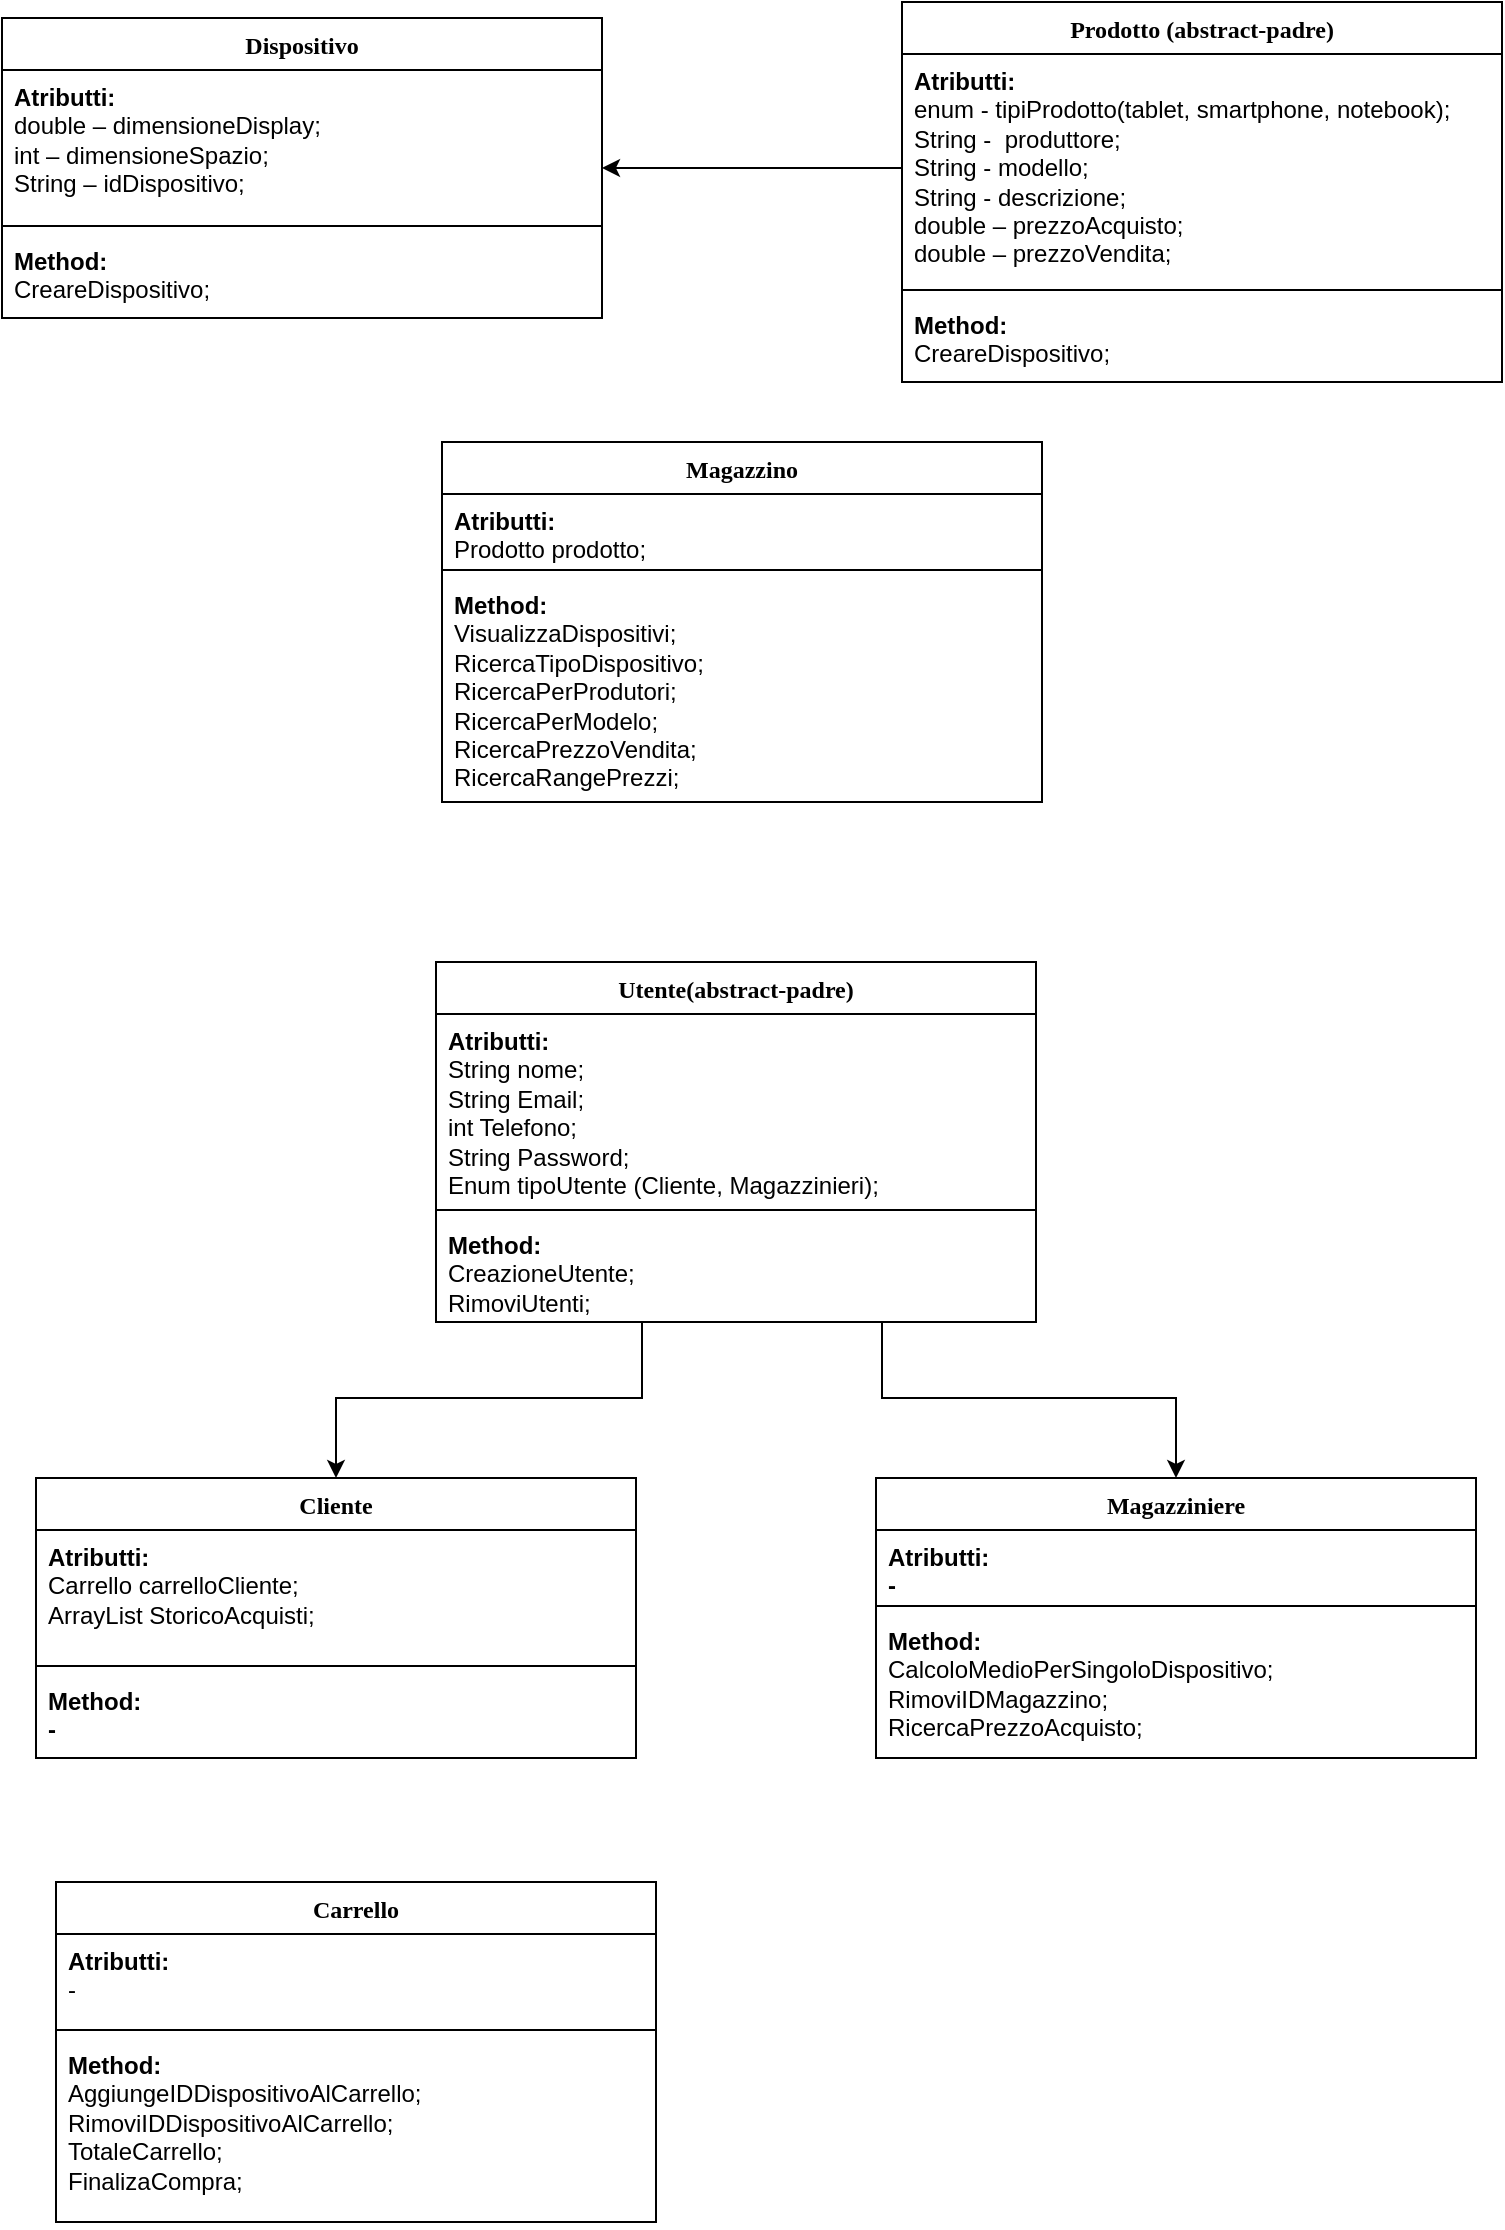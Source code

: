 <mxfile version="24.6.4" type="github">
  <diagram id="C5RBs43oDa-KdzZeNtuy" name="Page-1">
    <mxGraphModel dx="1707" dy="434" grid="1" gridSize="10" guides="1" tooltips="1" connect="1" arrows="1" fold="1" page="1" pageScale="1" pageWidth="827" pageHeight="1169" math="0" shadow="0">
      <root>
        <mxCell id="WIyWlLk6GJQsqaUBKTNV-0" />
        <mxCell id="WIyWlLk6GJQsqaUBKTNV-1" parent="WIyWlLk6GJQsqaUBKTNV-0" />
        <mxCell id="LFuUjHjW0SBnYXP0ggwj-4" value="&lt;font face=&quot;Lucida Console&quot;&gt;Magazzino&lt;/font&gt;" style="swimlane;fontStyle=1;align=center;verticalAlign=top;childLayout=stackLayout;horizontal=1;startSize=26;horizontalStack=0;resizeParent=1;resizeParentMax=0;resizeLast=0;collapsible=1;marginBottom=0;whiteSpace=wrap;html=1;" parent="WIyWlLk6GJQsqaUBKTNV-1" vertex="1">
          <mxGeometry x="-570" y="230" width="300" height="180" as="geometry">
            <mxRectangle x="30" y="250" width="100" height="30" as="alternateBounds" />
          </mxGeometry>
        </mxCell>
        <mxCell id="LFuUjHjW0SBnYXP0ggwj-5" value="&lt;b&gt;Atributti:&lt;/b&gt;&lt;div&gt;Prodotto prodotto;&lt;/div&gt;" style="text;strokeColor=none;fillColor=none;align=left;verticalAlign=top;spacingLeft=4;spacingRight=4;overflow=hidden;rotatable=0;points=[[0,0.5],[1,0.5]];portConstraint=eastwest;whiteSpace=wrap;html=1;" parent="LFuUjHjW0SBnYXP0ggwj-4" vertex="1">
          <mxGeometry y="26" width="300" height="34" as="geometry" />
        </mxCell>
        <mxCell id="LFuUjHjW0SBnYXP0ggwj-6" value="" style="line;strokeWidth=1;fillColor=none;align=left;verticalAlign=middle;spacingTop=-1;spacingLeft=3;spacingRight=3;rotatable=0;labelPosition=right;points=[];portConstraint=eastwest;strokeColor=inherit;" parent="LFuUjHjW0SBnYXP0ggwj-4" vertex="1">
          <mxGeometry y="60" width="300" height="8" as="geometry" />
        </mxCell>
        <mxCell id="LFuUjHjW0SBnYXP0ggwj-7" value="&lt;b&gt;Method:&amp;nbsp;&lt;/b&gt;&lt;div&gt;VisualizzaDispositivi;&amp;nbsp;&lt;br&gt;RicercaTipoDispositivo;&amp;nbsp;&lt;br&gt;RicercaPerProdutori;&amp;nbsp;&lt;br&gt;RicercaPerModelo;&amp;nbsp;&lt;br&gt;RicercaPrezzoVendita;&lt;br&gt;RicercaRangePrezzi;&amp;nbsp;&lt;br&gt;&lt;/div&gt;" style="text;strokeColor=none;fillColor=none;align=left;verticalAlign=top;spacingLeft=4;spacingRight=4;overflow=hidden;rotatable=0;points=[[0,0.5],[1,0.5]];portConstraint=eastwest;whiteSpace=wrap;html=1;" parent="LFuUjHjW0SBnYXP0ggwj-4" vertex="1">
          <mxGeometry y="68" width="300" height="112" as="geometry" />
        </mxCell>
        <mxCell id="LFuUjHjW0SBnYXP0ggwj-14" value="&lt;font face=&quot;Lucida Console&quot;&gt;Dispositivo&lt;/font&gt;" style="swimlane;fontStyle=1;align=center;verticalAlign=top;childLayout=stackLayout;horizontal=1;startSize=26;horizontalStack=0;resizeParent=1;resizeParentMax=0;resizeLast=0;collapsible=1;marginBottom=0;whiteSpace=wrap;html=1;" parent="WIyWlLk6GJQsqaUBKTNV-1" vertex="1">
          <mxGeometry x="-790" y="18" width="300" height="150" as="geometry">
            <mxRectangle x="30" y="250" width="100" height="30" as="alternateBounds" />
          </mxGeometry>
        </mxCell>
        <mxCell id="LFuUjHjW0SBnYXP0ggwj-15" value="&lt;b&gt;Atributti:&lt;/b&gt;&lt;div&gt;&lt;div&gt;double – dimensioneDisplay;&amp;nbsp;&lt;/div&gt;&lt;div&gt;int – dimensioneSpazio;&lt;/div&gt;&lt;div&gt;&lt;span style=&quot;background-color: initial;&quot;&gt;String – idDispositivo;&lt;/span&gt;&amp;nbsp;&lt;/div&gt;&lt;/div&gt;" style="text;strokeColor=none;fillColor=none;align=left;verticalAlign=top;spacingLeft=4;spacingRight=4;overflow=hidden;rotatable=0;points=[[0,0.5],[1,0.5]];portConstraint=eastwest;whiteSpace=wrap;html=1;" parent="LFuUjHjW0SBnYXP0ggwj-14" vertex="1">
          <mxGeometry y="26" width="300" height="74" as="geometry" />
        </mxCell>
        <mxCell id="LFuUjHjW0SBnYXP0ggwj-16" value="" style="line;strokeWidth=1;fillColor=none;align=left;verticalAlign=middle;spacingTop=-1;spacingLeft=3;spacingRight=3;rotatable=0;labelPosition=right;points=[];portConstraint=eastwest;strokeColor=inherit;" parent="LFuUjHjW0SBnYXP0ggwj-14" vertex="1">
          <mxGeometry y="100" width="300" height="8" as="geometry" />
        </mxCell>
        <mxCell id="LFuUjHjW0SBnYXP0ggwj-17" value="&lt;b&gt;Method:&amp;nbsp;&lt;/b&gt;&lt;div&gt;CreareDispositivo;&amp;nbsp;&lt;br&gt;&lt;/div&gt;" style="text;strokeColor=none;fillColor=none;align=left;verticalAlign=top;spacingLeft=4;spacingRight=4;overflow=hidden;rotatable=0;points=[[0,0.5],[1,0.5]];portConstraint=eastwest;whiteSpace=wrap;html=1;" parent="LFuUjHjW0SBnYXP0ggwj-14" vertex="1">
          <mxGeometry y="108" width="300" height="42" as="geometry" />
        </mxCell>
        <mxCell id="LFuUjHjW0SBnYXP0ggwj-18" value="&lt;font face=&quot;Lucida Console&quot;&gt;Carrello&lt;/font&gt;" style="swimlane;fontStyle=1;align=center;verticalAlign=top;childLayout=stackLayout;horizontal=1;startSize=26;horizontalStack=0;resizeParent=1;resizeParentMax=0;resizeLast=0;collapsible=1;marginBottom=0;whiteSpace=wrap;html=1;" parent="WIyWlLk6GJQsqaUBKTNV-1" vertex="1">
          <mxGeometry x="-763" y="950" width="300" height="170" as="geometry">
            <mxRectangle x="30" y="250" width="100" height="30" as="alternateBounds" />
          </mxGeometry>
        </mxCell>
        <mxCell id="LFuUjHjW0SBnYXP0ggwj-19" value="&lt;b&gt;Atributti:&lt;/b&gt;&lt;div&gt;-&lt;/div&gt;" style="text;strokeColor=none;fillColor=none;align=left;verticalAlign=top;spacingLeft=4;spacingRight=4;overflow=hidden;rotatable=0;points=[[0,0.5],[1,0.5]];portConstraint=eastwest;whiteSpace=wrap;html=1;" parent="LFuUjHjW0SBnYXP0ggwj-18" vertex="1">
          <mxGeometry y="26" width="300" height="44" as="geometry" />
        </mxCell>
        <mxCell id="LFuUjHjW0SBnYXP0ggwj-20" value="" style="line;strokeWidth=1;fillColor=none;align=left;verticalAlign=middle;spacingTop=-1;spacingLeft=3;spacingRight=3;rotatable=0;labelPosition=right;points=[];portConstraint=eastwest;strokeColor=inherit;" parent="LFuUjHjW0SBnYXP0ggwj-18" vertex="1">
          <mxGeometry y="70" width="300" height="8" as="geometry" />
        </mxCell>
        <mxCell id="LFuUjHjW0SBnYXP0ggwj-21" value="&lt;b&gt;Method:&amp;nbsp;&lt;/b&gt;&lt;div&gt;&lt;div&gt;AggiungeIDDispositivoAlCarrello;&lt;/div&gt;&lt;div&gt;RimoviIDDispositivoAlCarrello;&amp;nbsp;&lt;/div&gt;&lt;div&gt;TotaleCarrello;&amp;nbsp;&lt;/div&gt;&lt;div&gt;FinalizaCompra;&amp;nbsp;&lt;/div&gt;&lt;/div&gt;" style="text;strokeColor=none;fillColor=none;align=left;verticalAlign=top;spacingLeft=4;spacingRight=4;overflow=hidden;rotatable=0;points=[[0,0.5],[1,0.5]];portConstraint=eastwest;whiteSpace=wrap;html=1;" parent="LFuUjHjW0SBnYXP0ggwj-18" vertex="1">
          <mxGeometry y="78" width="300" height="92" as="geometry" />
        </mxCell>
        <mxCell id="LFuUjHjW0SBnYXP0ggwj-49" style="edgeStyle=orthogonalEdgeStyle;rounded=0;orthogonalLoop=1;jettySize=auto;html=1;" parent="WIyWlLk6GJQsqaUBKTNV-1" source="LFuUjHjW0SBnYXP0ggwj-24" target="LFuUjHjW0SBnYXP0ggwj-28" edge="1">
          <mxGeometry relative="1" as="geometry">
            <Array as="points">
              <mxPoint x="-470" y="708" />
              <mxPoint x="-623" y="708" />
            </Array>
          </mxGeometry>
        </mxCell>
        <mxCell id="LFuUjHjW0SBnYXP0ggwj-56" style="edgeStyle=orthogonalEdgeStyle;rounded=0;orthogonalLoop=1;jettySize=auto;html=1;entryX=0.5;entryY=0;entryDx=0;entryDy=0;" parent="WIyWlLk6GJQsqaUBKTNV-1" source="LFuUjHjW0SBnYXP0ggwj-24" target="LFuUjHjW0SBnYXP0ggwj-34" edge="1">
          <mxGeometry relative="1" as="geometry">
            <Array as="points">
              <mxPoint x="-350" y="708" />
              <mxPoint x="-203" y="708" />
            </Array>
          </mxGeometry>
        </mxCell>
        <mxCell id="LFuUjHjW0SBnYXP0ggwj-24" value="&lt;font face=&quot;Lucida Console&quot;&gt;Utente(abstract-padre)&lt;/font&gt;" style="swimlane;fontStyle=1;align=center;verticalAlign=top;childLayout=stackLayout;horizontal=1;startSize=26;horizontalStack=0;resizeParent=1;resizeParentMax=0;resizeLast=0;collapsible=1;marginBottom=0;whiteSpace=wrap;html=1;" parent="WIyWlLk6GJQsqaUBKTNV-1" vertex="1">
          <mxGeometry x="-573" y="490" width="300" height="180" as="geometry">
            <mxRectangle x="30" y="250" width="100" height="30" as="alternateBounds" />
          </mxGeometry>
        </mxCell>
        <mxCell id="LFuUjHjW0SBnYXP0ggwj-25" value="&lt;b&gt;Atributti:&lt;/b&gt;&lt;div&gt;String nome;&amp;nbsp;&lt;/div&gt;&lt;div&gt;String Email;&lt;/div&gt;&lt;div&gt;int Telefono;&amp;nbsp;&lt;/div&gt;&lt;div&gt;String Password;&amp;nbsp;&lt;/div&gt;&lt;div&gt;&lt;span style=&quot;background-color: initial;&quot;&gt;Enum tipoUtente (Cliente, Magazzinieri);&lt;/span&gt;&lt;/div&gt;" style="text;strokeColor=none;fillColor=none;align=left;verticalAlign=top;spacingLeft=4;spacingRight=4;overflow=hidden;rotatable=0;points=[[0,0.5],[1,0.5]];portConstraint=eastwest;whiteSpace=wrap;html=1;" parent="LFuUjHjW0SBnYXP0ggwj-24" vertex="1">
          <mxGeometry y="26" width="300" height="94" as="geometry" />
        </mxCell>
        <mxCell id="LFuUjHjW0SBnYXP0ggwj-26" value="" style="line;strokeWidth=1;fillColor=none;align=left;verticalAlign=middle;spacingTop=-1;spacingLeft=3;spacingRight=3;rotatable=0;labelPosition=right;points=[];portConstraint=eastwest;strokeColor=inherit;" parent="LFuUjHjW0SBnYXP0ggwj-24" vertex="1">
          <mxGeometry y="120" width="300" height="8" as="geometry" />
        </mxCell>
        <mxCell id="LFuUjHjW0SBnYXP0ggwj-27" value="&lt;b&gt;Method:&amp;nbsp;&lt;/b&gt;&lt;div&gt;&lt;div&gt;&lt;span style=&quot;background-color: initial;&quot;&gt;CreazioneUtente;&amp;nbsp;&lt;/span&gt;&lt;br&gt;&lt;/div&gt;&lt;div&gt;&lt;span style=&quot;background-color: initial;&quot;&gt;RimoviUtenti;&amp;nbsp;&lt;/span&gt;&lt;br&gt;&lt;/div&gt;&lt;/div&gt;" style="text;strokeColor=none;fillColor=none;align=left;verticalAlign=top;spacingLeft=4;spacingRight=4;overflow=hidden;rotatable=0;points=[[0,0.5],[1,0.5]];portConstraint=eastwest;whiteSpace=wrap;html=1;" parent="LFuUjHjW0SBnYXP0ggwj-24" vertex="1">
          <mxGeometry y="128" width="300" height="52" as="geometry" />
        </mxCell>
        <mxCell id="LFuUjHjW0SBnYXP0ggwj-28" value="&lt;font face=&quot;Lucida Console&quot;&gt;Cliente&lt;/font&gt;" style="swimlane;fontStyle=1;align=center;verticalAlign=top;childLayout=stackLayout;horizontal=1;startSize=26;horizontalStack=0;resizeParent=1;resizeParentMax=0;resizeLast=0;collapsible=1;marginBottom=0;whiteSpace=wrap;html=1;" parent="WIyWlLk6GJQsqaUBKTNV-1" vertex="1">
          <mxGeometry x="-773" y="748" width="300" height="140" as="geometry">
            <mxRectangle x="30" y="250" width="100" height="30" as="alternateBounds" />
          </mxGeometry>
        </mxCell>
        <mxCell id="LFuUjHjW0SBnYXP0ggwj-29" value="&lt;b&gt;Atributti:&lt;/b&gt;&lt;div&gt;Carrello carrelloCliente;&lt;br&gt;&lt;/div&gt;&lt;div&gt;ArrayList StoricoAcquisti;&lt;br&gt;&lt;/div&gt;" style="text;strokeColor=none;fillColor=none;align=left;verticalAlign=top;spacingLeft=4;spacingRight=4;overflow=hidden;rotatable=0;points=[[0,0.5],[1,0.5]];portConstraint=eastwest;whiteSpace=wrap;html=1;" parent="LFuUjHjW0SBnYXP0ggwj-28" vertex="1">
          <mxGeometry y="26" width="300" height="64" as="geometry" />
        </mxCell>
        <mxCell id="LFuUjHjW0SBnYXP0ggwj-30" value="" style="line;strokeWidth=1;fillColor=none;align=left;verticalAlign=middle;spacingTop=-1;spacingLeft=3;spacingRight=3;rotatable=0;labelPosition=right;points=[];portConstraint=eastwest;strokeColor=inherit;" parent="LFuUjHjW0SBnYXP0ggwj-28" vertex="1">
          <mxGeometry y="90" width="300" height="8" as="geometry" />
        </mxCell>
        <mxCell id="LFuUjHjW0SBnYXP0ggwj-31" value="&lt;b&gt;Method:&amp;nbsp;&lt;/b&gt;&lt;div&gt;&lt;b&gt;-&lt;/b&gt;&lt;/div&gt;" style="text;strokeColor=none;fillColor=none;align=left;verticalAlign=top;spacingLeft=4;spacingRight=4;overflow=hidden;rotatable=0;points=[[0,0.5],[1,0.5]];portConstraint=eastwest;whiteSpace=wrap;html=1;" parent="LFuUjHjW0SBnYXP0ggwj-28" vertex="1">
          <mxGeometry y="98" width="300" height="42" as="geometry" />
        </mxCell>
        <mxCell id="LFuUjHjW0SBnYXP0ggwj-34" value="&lt;font face=&quot;Lucida Console&quot;&gt;Magazziniere&lt;/font&gt;" style="swimlane;fontStyle=1;align=center;verticalAlign=top;childLayout=stackLayout;horizontal=1;startSize=26;horizontalStack=0;resizeParent=1;resizeParentMax=0;resizeLast=0;collapsible=1;marginBottom=0;whiteSpace=wrap;html=1;" parent="WIyWlLk6GJQsqaUBKTNV-1" vertex="1">
          <mxGeometry x="-353" y="748" width="300" height="140" as="geometry">
            <mxRectangle x="30" y="250" width="100" height="30" as="alternateBounds" />
          </mxGeometry>
        </mxCell>
        <mxCell id="LFuUjHjW0SBnYXP0ggwj-35" value="&lt;b&gt;Atributti:&lt;/b&gt;&lt;div&gt;&lt;b&gt;-&lt;/b&gt;&lt;/div&gt;" style="text;strokeColor=none;fillColor=none;align=left;verticalAlign=top;spacingLeft=4;spacingRight=4;overflow=hidden;rotatable=0;points=[[0,0.5],[1,0.5]];portConstraint=eastwest;whiteSpace=wrap;html=1;" parent="LFuUjHjW0SBnYXP0ggwj-34" vertex="1">
          <mxGeometry y="26" width="300" height="34" as="geometry" />
        </mxCell>
        <mxCell id="LFuUjHjW0SBnYXP0ggwj-36" value="" style="line;strokeWidth=1;fillColor=none;align=left;verticalAlign=middle;spacingTop=-1;spacingLeft=3;spacingRight=3;rotatable=0;labelPosition=right;points=[];portConstraint=eastwest;strokeColor=inherit;" parent="LFuUjHjW0SBnYXP0ggwj-34" vertex="1">
          <mxGeometry y="60" width="300" height="8" as="geometry" />
        </mxCell>
        <mxCell id="LFuUjHjW0SBnYXP0ggwj-37" value="&lt;b&gt;Method:&amp;nbsp;&lt;/b&gt;&lt;div&gt;CalcoloMedioPerSingoloDispositivo;&amp;nbsp;&lt;br&gt;RimoviIDMagazzino;&lt;span style=&quot;background-color: initial;&quot;&gt;&amp;nbsp;&lt;/span&gt;&lt;/div&gt;RicercaPrezzoAcquisto;" style="text;strokeColor=none;fillColor=none;align=left;verticalAlign=top;spacingLeft=4;spacingRight=4;overflow=hidden;rotatable=0;points=[[0,0.5],[1,0.5]];portConstraint=eastwest;whiteSpace=wrap;html=1;" parent="LFuUjHjW0SBnYXP0ggwj-34" vertex="1">
          <mxGeometry y="68" width="300" height="72" as="geometry" />
        </mxCell>
        <mxCell id="4dkv9iGwWgrjICKQ5KD1-0" value="&lt;font face=&quot;Lucida Console&quot;&gt;Prodotto (&lt;/font&gt;&lt;span style=&quot;font-family: &amp;quot;Lucida Console&amp;quot;;&quot;&gt;abstract-padre)&lt;/span&gt;" style="swimlane;fontStyle=1;align=center;verticalAlign=top;childLayout=stackLayout;horizontal=1;startSize=26;horizontalStack=0;resizeParent=1;resizeParentMax=0;resizeLast=0;collapsible=1;marginBottom=0;whiteSpace=wrap;html=1;" parent="WIyWlLk6GJQsqaUBKTNV-1" vertex="1">
          <mxGeometry x="-340" y="10" width="300" height="190" as="geometry">
            <mxRectangle x="30" y="250" width="100" height="30" as="alternateBounds" />
          </mxGeometry>
        </mxCell>
        <mxCell id="4dkv9iGwWgrjICKQ5KD1-1" value="&lt;b&gt;Atributti:&lt;/b&gt;&lt;div&gt;&lt;div&gt;enum - tipiProdotto(tablet, smartphone, notebook);&amp;nbsp;&lt;/div&gt;&lt;div&gt;&lt;span style=&quot;background-color: initial;&quot;&gt;String -&amp;nbsp; produttore;&amp;nbsp;&lt;/span&gt;&lt;/div&gt;&lt;div&gt;String - modello;&amp;nbsp;&lt;/div&gt;&lt;div&gt;String - descrizione;&amp;nbsp;&lt;/div&gt;&lt;div&gt;double – prezzoAcquisto;&amp;nbsp;&lt;/div&gt;&lt;div&gt;double – prezzoVendita;&amp;nbsp;&lt;/div&gt;&lt;div&gt;&amp;nbsp;&lt;/div&gt;&lt;/div&gt;" style="text;strokeColor=none;fillColor=none;align=left;verticalAlign=top;spacingLeft=4;spacingRight=4;overflow=hidden;rotatable=0;points=[[0,0.5],[1,0.5]];portConstraint=eastwest;whiteSpace=wrap;html=1;" parent="4dkv9iGwWgrjICKQ5KD1-0" vertex="1">
          <mxGeometry y="26" width="300" height="114" as="geometry" />
        </mxCell>
        <mxCell id="4dkv9iGwWgrjICKQ5KD1-2" value="" style="line;strokeWidth=1;fillColor=none;align=left;verticalAlign=middle;spacingTop=-1;spacingLeft=3;spacingRight=3;rotatable=0;labelPosition=right;points=[];portConstraint=eastwest;strokeColor=inherit;" parent="4dkv9iGwWgrjICKQ5KD1-0" vertex="1">
          <mxGeometry y="140" width="300" height="8" as="geometry" />
        </mxCell>
        <mxCell id="4dkv9iGwWgrjICKQ5KD1-3" value="&lt;b&gt;Method:&amp;nbsp;&lt;/b&gt;&lt;div&gt;CreareDispositivo;&amp;nbsp;&lt;br&gt;&lt;/div&gt;" style="text;strokeColor=none;fillColor=none;align=left;verticalAlign=top;spacingLeft=4;spacingRight=4;overflow=hidden;rotatable=0;points=[[0,0.5],[1,0.5]];portConstraint=eastwest;whiteSpace=wrap;html=1;" parent="4dkv9iGwWgrjICKQ5KD1-0" vertex="1">
          <mxGeometry y="148" width="300" height="42" as="geometry" />
        </mxCell>
        <mxCell id="4dkv9iGwWgrjICKQ5KD1-4" style="edgeStyle=orthogonalEdgeStyle;rounded=0;orthogonalLoop=1;jettySize=auto;html=1;" parent="WIyWlLk6GJQsqaUBKTNV-1" source="4dkv9iGwWgrjICKQ5KD1-1" target="LFuUjHjW0SBnYXP0ggwj-14" edge="1">
          <mxGeometry relative="1" as="geometry" />
        </mxCell>
      </root>
    </mxGraphModel>
  </diagram>
</mxfile>
